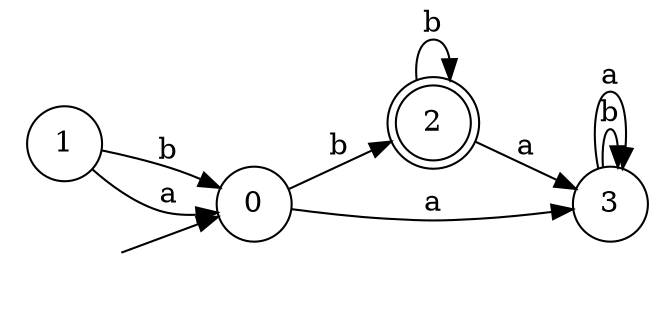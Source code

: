 digraph {
  rankdir=LR;
  0 [label="0", shape = circle];
  0 -> 2 [label="b"];
  0 -> 3 [label="a"];
  1 [label="1", shape = circle];
  1 -> 0 [label="b"];
  1 -> 0 [label="a"];
  2 [label="2", shape = doublecircle];
  2 -> 2 [label="b"];
  2 -> 3 [label="a"];
  3 [label="3", shape = circle];
  3 -> 3 [label="b"];
  3 -> 3 [label="a"];
  4 [label="", shape = plaintext];
  4 -> 0 [label=""];
}
